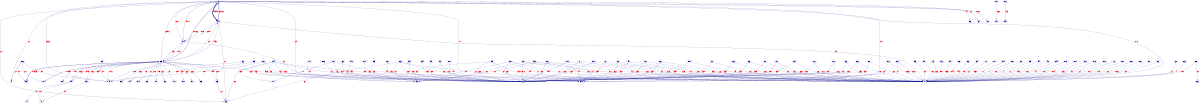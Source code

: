 // Ether Conversations using dot
digraph {
	graph [nodesep=0.8 ranksep=3 size="8!"]
	"01.00.5e.7f.ff.fa" [label=D1 color=darkblue fontcolor=darkblue]
	"d8.9d.67.1c.5d.fc" [label=D2 color=darkblue fontcolor=darkblue]
	"08.00.27.cb.e1.64" [label=D3 color=darkblue fontcolor=darkblue]
	"33.33.ff.55.9f.20" [label=D4 color=darkblue fontcolor=darkblue]
	"00.0c.29.0b.a9.1b" [label=D5 color=darkblue fontcolor=darkblue]
	"00.50.56.b1.13.e0" [label=D6 color=darkblue fontcolor=darkblue]
	"01.00.5e.40.04.3f" [label=D7 color=darkblue fontcolor=darkblue]
	"01.00.5e.00.00.fb" [label=D8 color=darkblue fontcolor=darkblue]
	"01.00.5e.00.00.02" [label=D9 color=darkblue fontcolor=darkblue]
	"33.33.ff.a7.b6.5c" [label=D10 color=darkblue fontcolor=darkblue]
	"33.33.00.00.00.fb" [label=D11 color=darkblue fontcolor=darkblue]
	"33.33.ff.9b.63.56" [label=D12 color=darkblue fontcolor=darkblue]
	"33.33.ff.00.00.01" [label=D13 color=darkblue fontcolor=darkblue]
	"a0.1d.48.b9.5b.2c" [label=D14 color=darkblue fontcolor=darkblue]
	"00.80.66.06.ab.29" [label=D15 color=darkblue fontcolor=darkblue]
	"33.33.00.01.00.03" [label=D16 color=darkblue fontcolor=darkblue]
	"33.33.ff.25.30.41" [label=D17 color=darkblue fontcolor=darkblue]
	"00.1f.29.ed.3d.2c" [label=D18 color=darkblue fontcolor=darkblue]
	"00.0c.29.9b.63.56" [label=D19 color=darkblue fontcolor=darkblue]
	"00.05.1e.03.c8.9a" [label=D20 color=darkblue fontcolor=darkblue]
	"00.23.7d.00.15.c9" [label=D21 color=darkblue fontcolor=darkblue]
	"d8.9d.67.1c.5f.24" [label=D22 color=darkblue fontcolor=darkblue]
	"33.33.ff.49.23.b6" [label=D23 color=darkblue fontcolor=darkblue]
	"01.00.5e.00.00.01" [label=D24 color=darkblue fontcolor=darkblue]
	"00.18.fe.35.22.0d" [label=D25 color=darkblue fontcolor=darkblue]
	"d4.85.64.5d.80.d8" [label=D26 color=darkblue fontcolor=darkblue]
	"3c.4a.92.75.0c.5a" [label=D27 color=darkblue fontcolor=darkblue]
	"00.50.56.b1.13.e2" [label=D28 color=darkblue fontcolor=darkblue]
	"3c.4a.92.74.de.ec" [label=D29 color=darkblue fontcolor=darkblue]
	"40.a8.f0.23.77.f5" [label=D30 color=darkblue fontcolor=darkblue]
	"d8.d3.85.f9.c8.f8" [label=D31 color=darkblue fontcolor=darkblue]
	"94.57.a5.c4.5c.29" [label=D32 color=darkblue fontcolor=darkblue]
	"9c.97.26.25.30.38" [label=D33 color=darkblue fontcolor=darkblue]
	"3c.d9.2b.0c.58.10" [label=D34 color=darkblue fontcolor=darkblue]
	"d8.9d.67.1c.8d.84" [label=D35 color=darkblue fontcolor=darkblue]
	"00.26.55.21.34.58" [label=D36 color=darkblue fontcolor=darkblue]
	"d8.9d.67.1c.7c.dc" [label=D37 color=darkblue fontcolor=darkblue]
	"c8.cb.b8.c8.b8.f8" [label=D38 color=darkblue fontcolor=darkblue]
	"00.14.38.7f.04.84" [label=D39 color=darkblue fontcolor=darkblue]
	"8c.dc.d4.9a.d4.60" [label=D40 color=darkblue fontcolor=darkblue]
	"01.14.c2.44.1e.cc" [label=D41 color=darkblue fontcolor=darkblue]
	"3c.d9.2b.0b.c1.0a" [label=D42 color=darkblue fontcolor=darkblue]
	"3c.d9.2b.09.8e.c6" [label=D43 color=darkblue fontcolor=darkblue]
	"00.e0.4c.68.04.2f" [label=D44 color=darkblue fontcolor=darkblue]
	"3c.d9.2b.0b.c0.c6" [label=D45 color=darkblue fontcolor=darkblue]
	"68.b5.99.b1.75.94" [label=D46 color=darkblue fontcolor=darkblue]
	"00.50.56.b8.6c.c3" [label=D47 color=darkblue fontcolor=darkblue]
	"9e.97.26.25.30.41" [label=D48 color=darkblue fontcolor=darkblue]
	"00.50.56.bb.25.c2" [label=D49 color=darkblue fontcolor=darkblue]
	"3c.d9.2b.0b.dc.5a" [label=D50 color=darkblue fontcolor=darkblue]
	"3c.d9.2b.0b.dc.62" [label=D51 color=darkblue fontcolor=darkblue]
	"00.04.f2.84.be.74" [label=D52 color=darkblue fontcolor=darkblue]
	"d8.9d.67.1b.2b.f8" [label=D53 color=darkblue fontcolor=darkblue]
	"e8.39.35.eb.59.02" [label=D54 color=darkblue fontcolor=darkblue]
	"33.33.00.01.00.02" [label=D55 color=darkblue fontcolor=darkblue]
	"d8.9d.67.1c.f1.3c" [label=D56 color=darkblue fontcolor=darkblue]
	"f0.1f.af.49.23.b6" [label=D57 color=darkblue fontcolor=darkblue]
	"3c.d9.2b.0b.4c.20" [label=D58 color=darkblue fontcolor=darkblue]
	"01.00.5e.40.06.69" [label=D59 color=darkblue fontcolor=darkblue]
	"c8.cb.b8.cc.d2.2a" [label=D60 color=darkblue fontcolor=darkblue]
	"3c.4a.92.75.b5.ec" [label=D61 color=darkblue fontcolor=darkblue]
	"33.33.ff.e0.ce.61" [label=D62 color=darkblue fontcolor=darkblue]
	"33.33.00.00.00.16" [label=D63 color=darkblue fontcolor=darkblue]
	"33.33.ff.25.30.38" [label=D64 color=darkblue fontcolor=darkblue]
	"dc.4a.3e.d7.ac.ac" [label=D65 color=darkblue fontcolor=darkblue]
	"d8.9d.67.1c.9a.b0" [label=D66 color=darkblue fontcolor=darkblue]
	"3c.d9.2b.0b.4c.18" [label=D67 color=darkblue fontcolor=darkblue]
	"33.33.00.00.00.02" [label=D68 color=darkblue fontcolor=darkblue]
	"00.24.81.05.a8.6e" [label=D69 color=darkblue fontcolor=darkblue]
	"30.8d.99.aa.9c.67" [label=D70 color=darkblue fontcolor=darkblue]
	"d4.85.64.5d.40.30" [label=D71 color=darkblue fontcolor=darkblue]
	"33.33.00.00.00.01" [label=D72 color=darkblue fontcolor=darkblue]
	"00.23.47.3a.4a.80" [label=D73 color=darkblue fontcolor=darkblue]
	"ff.ff.ff.ff.ff.ff" [label=D74 color=darkblue fontcolor=darkblue]
	"00.50.56.a3.66.8e" [label=D75 color=darkblue fontcolor=darkblue]
	"33.33.ff.f3.05.e8" [label=D76 color=darkblue fontcolor=darkblue]
	"33.33.ff.42.aa.98" [label=D77 color=darkblue fontcolor=darkblue]
	"00.50.56.b1.03.00" [label=D78 color=darkblue fontcolor=darkblue]
	"00.15.60.aa.fb.2e" [label=D79 color=darkblue fontcolor=darkblue]
	"33.33.00.00.00.0c" [label=D80 color=darkblue fontcolor=darkblue]
	"2c.44.fd.7b.7c.a4" [label=D81 color=darkblue fontcolor=darkblue]
	"00.23.7d.00.15.c8" [label=D82 color=darkblue fontcolor=darkblue]
	"3c.d9.2b.09.8e.be" [label=D83 color=darkblue fontcolor=darkblue]
	"00.50.56.97.75.44" [label=D84 color=darkblue fontcolor=darkblue]
	"3c.d9.2b.0c.43.66" [label=D85 color=darkblue fontcolor=darkblue]
	"33.33.ff.b9.5b.2c" [label=D86 color=darkblue fontcolor=darkblue]
	"d4.85.64.5d.4d.f0" [label=D87 color=darkblue fontcolor=darkblue]
	"d8.9d.67.1c.04.c0" [label=D88 color=darkblue fontcolor=darkblue]
	"3c.d9.2b.0c.58.18" [label=D89 color=darkblue fontcolor=darkblue]
	"09.00.09.00.00.67" [label=D90 color=darkblue fontcolor=darkblue]
	"3c.d9.2b.0b.c1.02" [label=D91 color=darkblue fontcolor=darkblue]
	"3c.d9.2b.0c.43.6e" [label=D92 color=darkblue fontcolor=darkblue]
	"d4.85.64.5d.5d.40" [label=D93 color=darkblue fontcolor=darkblue]
	"a0.b3.cc.1c.d4.60" [label=D94 color=darkblue fontcolor=darkblue]
	"e4.11.5b.b7.06.f8" [label=D95 color=darkblue fontcolor=darkblue]
	"28.92.4a.37.39.58" [label=D96 color=darkblue fontcolor=darkblue]
	"68.b5.99.6e.6f.44" [label=D97 color=darkblue fontcolor=darkblue]
	"00.50.56.a3.41.a3" [label=D98 color=darkblue fontcolor=darkblue]
	"00.17.08.5c.77.ad" [label=D99 color=darkblue fontcolor=darkblue]
	"00.19.bb.cb.24.74" [label=D100 color=darkblue fontcolor=darkblue]
	"38.ea.a7.aa.80.6a" [label=D101 color=darkblue fontcolor=darkblue]
	"01.00.5e.00.00.fc" [label=D102 color=darkblue fontcolor=darkblue]
	"d0.bf.9c.dc.90.d1" [label=D103 color=darkblue fontcolor=darkblue]
	"38.ea.a7.aa.7f.fe" [label=D104 color=darkblue fontcolor=darkblue]
	"3c.d9.2b.0b.c0.ce" [label=D105 color=darkblue fontcolor=darkblue]
	"7c.b2.1b.f5.82.d5" [label=D106 color=darkblue fontcolor=darkblue]
	"68.b5.99.6e.6f.3c" [label=D107 color=darkblue fontcolor=darkblue]
	"00.50.56.a6.02.d2" [label=D108 color=darkblue fontcolor=darkblue]
	"00.50.56.b1.02.ff" [label=D109 color=darkblue fontcolor=darkblue]
	"33.33.ff.55.54.c3" [label=D110 color=darkblue fontcolor=darkblue]
	"80.c1.6e.7a.80.60" [label=D111 color=darkblue fontcolor=darkblue]
	"00.50.56.a6.04.d8" [label=D112 color=darkblue fontcolor=darkblue]
	"e4.11.5b.a9.7e.94" [label=D113 color=darkblue fontcolor=darkblue]
	"e4.11.5b.b7.07.00" [label=D114 color=darkblue fontcolor=darkblue]
	"00.05.1e.03.c8.9c" [label=D115 color=darkblue fontcolor=darkblue]
	"80.c1.6e.7a.b1.30" [label=D116 color=darkblue fontcolor=darkblue]
	"d8.9d.67.1b.2b.f8" -> "ff.ff.ff.ff.ff.ff" [label=256 color=darkblue fontcolor=red labeldistance=0 penwidth=1.0001636687220852]
	"00.50.56.b1.03.00" -> "ff.ff.ff.ff.ff.ff" [label=1666 color=darkblue fontcolor=red labeldistance=0 penwidth=1.0010651253554452]
	"00.50.56.a6.02.d2" -> "ff.ff.ff.ff.ff.ff" [label=5896 color=darkblue fontcolor=red labeldistance=0 penwidth=1.003769495255525]
	"7c.b2.1b.f5.82.d5" -> "01.00.5e.40.04.3f" [label=600 color=darkblue fontcolor=red labeldistance=0 penwidth=1.0003835985673872]
	"08.00.27.cb.e1.64" -> "a0.1d.48.b9.5b.2c" [label=10948946 color=darkblue fontcolor=red labeldistance=0 penwidth=8.0]
	"00.26.55.21.34.58" -> "ff.ff.ff.ff.ff.ff" [label=64 color=darkblue fontcolor=red labeldistance=0 penwidth=1.0000409171805213]
	"9c.97.26.25.30.38" -> "33.33.ff.55.9f.20" [label=3182 color=darkblue fontcolor=red labeldistance=0 penwidth=1.0020343510690435]
	"c8.cb.b8.cc.d2.2a" -> "01.00.5e.7f.ff.fa" [label=3102 color=darkblue fontcolor=red labeldistance=0 penwidth=1.0019832045933919]
	"08.00.27.cb.e1.64" -> "33.33.ff.25.30.38" [label=86 color=darkblue fontcolor=red labeldistance=0 penwidth=1.0000549824613254]
	"00.50.56.b1.13.e0" -> "ff.ff.ff.ff.ff.ff" [label=3185 color=darkblue fontcolor=red labeldistance=0 penwidth=1.0020362690618805]
	"00.04.f2.84.be.74" -> "ff.ff.ff.ff.ff.ff" [label=14464 color=darkblue fontcolor=red labeldistance=0 penwidth=1.0092472827978145]
	"a0.1d.48.b9.5b.2c" -> "08.00.27.cb.e1.64" [label=3811512 color=darkblue fontcolor=red labeldistance=0 penwidth=3.436817571298644]
	"40.a8.f0.23.77.f5" -> "33.33.00.01.00.03" [label=180 color=darkblue fontcolor=red labeldistance=0 penwidth=1.000115079570216]
	"d8.9d.67.1c.f1.3c" -> "ff.ff.ff.ff.ff.ff" [label=3938 color=darkblue fontcolor=red labeldistance=0 penwidth=1.0025176852639515]
	"e8.39.35.eb.59.02" -> "33.33.00.01.00.02" [label=1330 color=darkblue fontcolor=red labeldistance=0 penwidth=1.0008503101577084]
	"3c.4a.92.74.de.ec" -> "ff.ff.ff.ff.ff.ff" [label=19310 color=darkblue fontcolor=red labeldistance=0 penwidth=1.012345480560412]
	"3c.4a.92.74.de.ec" -> "01.00.5e.00.00.fc" [label=284 color=darkblue fontcolor=red labeldistance=0 penwidth=1.0001815699885632]
	"d4.85.64.5d.5d.40" -> "ff.ff.ff.ff.ff.ff" [label=64 color=darkblue fontcolor=red labeldistance=0 penwidth=1.0000409171805213]
	"9c.97.26.25.30.38" -> "08.00.27.cb.e1.64" [label=262913 color=darkblue fontcolor=red labeldistance=0 penwidth=1.168088416912459]
	"d8.9d.67.1b.2b.f8" -> "01.00.5e.00.00.fc" [label=158 color=darkblue fontcolor=red labeldistance=0 penwidth=1.000101014289412]
	"00.50.56.bb.25.c2" -> "33.33.00.01.00.02" [label=3875 color=darkblue fontcolor=red labeldistance=0 penwidth=1.0024774074143759]
	"d4.85.64.5d.4d.f0" -> "ff.ff.ff.ff.ff.ff" [label=128 color=darkblue fontcolor=red labeldistance=0 penwidth=1.0000818343610427]
	"d0.bf.9c.dc.90.d1" -> "ff.ff.ff.ff.ff.ff" [label=494 color=darkblue fontcolor=red labeldistance=0 penwidth=1.0003158294871488]
	"3c.d9.2b.0b.dc.62" -> "33.33.00.01.00.02" [label=1463 color=darkblue fontcolor=red labeldistance=0 penwidth=1.0009353411734792]
	"9c.97.26.25.30.38" -> "01.00.5e.40.06.69" [label=2413345 color=darkblue fontcolor=red labeldistance=0 penwidth=2.5429261410185053]
	"80.c1.6e.7a.b1.30" -> "ff.ff.ff.ff.ff.ff" [label=192 color=darkblue fontcolor=red labeldistance=0 penwidth=1.0001227515415638]
	"a0.1d.48.b9.5b.2c" -> "ff.ff.ff.ff.ff.ff" [label=240 color=darkblue fontcolor=red labeldistance=0 penwidth=1.000153439426955]
	"c8.cb.b8.cc.d2.2a" -> "33.33.00.01.00.02" [label=1463 color=darkblue fontcolor=red labeldistance=0 penwidth=1.0009353411734792]
	"00.50.56.bb.25.c2" -> "33.33.00.01.00.03" [label=546 color=darkblue fontcolor=red labeldistance=0 penwidth=1.0003490746963224]
	"38.ea.a7.aa.7f.fe" -> "33.33.00.01.00.02" [label=1441 color=darkblue fontcolor=red labeldistance=0 penwidth=1.0009212758926749]
	"00.0c.29.9b.63.56" -> "a0.1d.48.b9.5b.2c" [label=60180 color=darkblue fontcolor=red labeldistance=0 penwidth=1.0384749363089378]
	"9c.97.26.25.30.38" -> "dc.4a.3e.d7.ac.ac" [label=7909 color=darkblue fontcolor=red labeldistance=0 penwidth=1.0050564684491092]
	"e4.11.5b.b7.06.f8" -> "01.00.5e.00.00.fc" [label=140 color=darkblue fontcolor=red labeldistance=0 penwidth=1.0000895063323902]
	"08.00.27.cb.e1.64" -> "33.33.00.00.00.16" [label=810 color=darkblue fontcolor=red labeldistance=0 penwidth=1.0005178580659728]
	"d8.9d.67.1c.9a.b0" -> "33.33.00.01.00.02" [label=3381 color=darkblue fontcolor=red labeldistance=0 penwidth=1.002161577927227]
	"00.50.56.bb.25.c2" -> "01.00.5e.00.00.fc" [label=426 color=darkblue fontcolor=red labeldistance=0 penwidth=1.000272354982845]
	"00.50.56.b1.02.ff" -> "ff.ff.ff.ff.ff.ff" [label=4194 color=darkblue fontcolor=red labeldistance=0 penwidth=1.0026813539860366]
	"9c.97.26.25.30.38" -> "33.33.ff.b9.5b.2c" [label=6364 color=darkblue fontcolor=red labeldistance=0 penwidth=1.0040687021380872]
	"94.57.a5.c4.5c.29" -> "ff.ff.ff.ff.ff.ff" [label=64 color=darkblue fontcolor=red labeldistance=0 penwidth=1.0000409171805213]
	"08.00.27.cb.e1.64" -> "33.33.00.00.00.0c" [label=108373 color=darkblue fontcolor=red labeldistance=0 penwidth=1.0692862125724247]
	"08.00.27.cb.e1.64" -> "ff.ff.ff.ff.ff.ff" [label=1275 color=darkblue fontcolor=red labeldistance=0 penwidth=1.0008151469556978]
	"3c.4a.92.74.de.ec" -> "33.33.00.01.00.02" [label=3381 color=darkblue fontcolor=red labeldistance=0 penwidth=1.002161577927227]
	"00.23.7d.00.15.c9" -> "01.14.c2.44.1e.cc" [label=43680 color=darkblue fontcolor=red labeldistance=0 penwidth=1.0279259757057895]
	"80.c1.6e.7a.80.60" -> "ff.ff.ff.ff.ff.ff" [label=1212 color=darkblue fontcolor=red labeldistance=0 penwidth=1.0007748691061222]
	"d8.9d.67.1c.8d.84" -> "33.33.00.01.00.02" [label=3381 color=darkblue fontcolor=red labeldistance=0 penwidth=1.002161577927227]
	"2c.44.fd.7b.7c.a4" -> "33.33.00.01.00.02" [label=3381 color=darkblue fontcolor=red labeldistance=0 penwidth=1.002161577927227]
	"00.50.56.b1.13.e2" -> "33.33.00.01.00.02" [label=3507 color=darkblue fontcolor=red labeldistance=0 penwidth=1.0022421336263783]
	"3c.d9.2b.0c.58.10" -> "33.33.00.01.00.02" [label=3381 color=darkblue fontcolor=red labeldistance=0 penwidth=1.002161577927227]
	"9c.97.26.25.30.38" -> "01.00.5e.40.04.3f" [label=1173290 color=darkblue fontcolor=red labeldistance=0 penwidth=1.7501206052162464]
	"00.50.56.bb.25.c2" -> "33.33.00.00.00.16" [label=376 color=darkblue fontcolor=red labeldistance=0 penwidth=1.0002403884355626]
	"00.23.47.3a.4a.80" -> "09.00.09.00.00.67" [label=2486 color=darkblue fontcolor=red labeldistance=0 penwidth=1.0015893767308743]
	"9c.97.26.25.30.38" -> "33.33.ff.42.aa.98" [label=3096 color=darkblue fontcolor=red labeldistance=0 penwidth=1.001979368607718]
	"00.50.56.b1.02.ff" -> "33.33.00.01.00.02" [label=3507 color=darkblue fontcolor=red labeldistance=0 penwidth=1.0022421336263783]
	"f0.1f.af.49.23.b6" -> "01.00.5e.00.00.fb" [label=424 color=darkblue fontcolor=red labeldistance=0 penwidth=1.0002710763209537]
	"7c.b2.1b.f5.82.d5" -> "01.00.5e.7f.ff.fa" [label=420 color=darkblue fontcolor=red labeldistance=0 penwidth=1.000268518997171]
	"08.00.27.cb.e1.64" -> "01.00.5e.00.00.02" [label=360 color=darkblue fontcolor=red labeldistance=0 penwidth=1.0002301591404323]
	"68.b5.99.6e.6f.3c" -> "ff.ff.ff.ff.ff.ff" [label=5422 color=darkblue fontcolor=red labeldistance=0 penwidth=1.0034664523872892]
	"00.18.fe.35.22.0d" -> "ff.ff.ff.ff.ff.ff" [label=1792 color=darkblue fontcolor=red labeldistance=0 penwidth=1.0011456810545964]
	"d8.9d.67.1c.7c.dc" -> "33.33.00.01.00.03" [label=180 color=darkblue fontcolor=red labeldistance=0 penwidth=1.000115079570216]
	"00.15.60.aa.fb.2e" -> "ff.ff.ff.ff.ff.ff" [label=877 color=darkblue fontcolor=red labeldistance=0 penwidth=1.000560693239331]
	"3c.d9.2b.09.8e.be" -> "ff.ff.ff.ff.ff.ff" [label=686 color=darkblue fontcolor=red labeldistance=0 penwidth=1.0004385810287126]
	"e4.11.5b.b7.06.f8" -> "33.33.00.01.00.02" [label=3297 color=darkblue fontcolor=red labeldistance=0 penwidth=1.0021078741277927]
	"08.00.27.cb.e1.64" -> "9c.97.26.25.30.38" [label=1827765 color=darkblue fontcolor=red labeldistance=0 penwidth=2.168546725867494]
	"00.50.56.97.75.44" -> "01.00.5e.00.00.fc" [label=864 color=darkblue fontcolor=red labeldistance=0 penwidth=1.0005523819370377]
	"dc.4a.3e.d7.ac.ac" -> "33.33.00.00.00.16" [label=780 color=darkblue fontcolor=red labeldistance=0 penwidth=1.0004986781376033]
	"28.92.4a.37.39.58" -> "01.00.5e.7f.ff.fa" [label=3102 color=darkblue fontcolor=red labeldistance=0 penwidth=1.0019832045933919]
	"9c.97.26.25.30.38" -> "33.33.ff.9b.63.56" [label=6450 color=darkblue fontcolor=red labeldistance=0 penwidth=1.0041236845994126]
	"30.8d.99.aa.9c.67" -> "ff.ff.ff.ff.ff.ff" [label=64 color=darkblue fontcolor=red labeldistance=0 penwidth=1.0000409171805213]
	"00.05.1e.03.c8.9a" -> "ff.ff.ff.ff.ff.ff" [label=10176 color=darkblue fontcolor=red labeldistance=0 penwidth=1.0065058317028872]
	"68.b5.99.b1.75.94" -> "ff.ff.ff.ff.ff.ff" [label=25271 color=darkblue fontcolor=red labeldistance=0 penwidth=1.016156532327404]
	"9c.97.26.25.30.38" -> "a0.1d.48.b9.5b.2c" [label=6842 color=darkblue fontcolor=red labeldistance=0 penwidth=1.0043743023301055]
	"9e.97.26.25.30.41" -> "01.00.5e.7f.ff.fa" [label=8514 color=darkblue fontcolor=red labeldistance=0 penwidth=1.0054432636712247]
	"00.50.56.b1.13.e0" -> "33.33.00.01.00.02" [label=3507 color=darkblue fontcolor=red labeldistance=0 penwidth=1.0022421336263783]
	"d8.9d.67.1c.9a.b0" -> "ff.ff.ff.ff.ff.ff" [label=878 color=darkblue fontcolor=red labeldistance=0 penwidth=1.0005613325702767]
	"3c.d9.2b.0b.c1.0a" -> "33.33.00.01.00.02" [label=1463 color=darkblue fontcolor=red labeldistance=0 penwidth=1.0009353411734792]
	"9c.97.26.25.30.38" -> "33.33.ff.e0.ce.61" [label=3182 color=darkblue fontcolor=red labeldistance=0 penwidth=1.0020343510690435]
	"d8.9d.67.1c.04.c0" -> "33.33.00.01.00.02" [label=3381 color=darkblue fontcolor=red labeldistance=0 penwidth=1.002161577927227]
	"d4.85.64.5d.40.30" -> "ff.ff.ff.ff.ff.ff" [label=10350 color=darkblue fontcolor=red labeldistance=0 penwidth=1.0066170752874295]
	"a0.1d.48.b9.5b.2c" -> "00.0c.29.9b.63.56" [label=60180 color=darkblue fontcolor=red labeldistance=0 penwidth=1.0384749363089378]
	"00.50.56.bb.25.c2" -> "ff.ff.ff.ff.ff.ff" [label=1920 color=darkblue fontcolor=red labeldistance=0 penwidth=1.0012275154156391]
	"00.50.56.a3.66.8e" -> "01.00.5e.00.00.fc" [label=864 color=darkblue fontcolor=red labeldistance=0 penwidth=1.0005523819370377]
	"d8.9d.67.1c.7c.dc" -> "01.00.5e.00.00.fc" [label=140 color=darkblue fontcolor=red labeldistance=0 penwidth=1.0000895063323902]
	"e4.11.5b.b7.07.00" -> "33.33.00.01.00.02" [label=1463 color=darkblue fontcolor=red labeldistance=0 penwidth=1.0009353411734792]
	"3c.d9.2b.0b.c1.02" -> "ff.ff.ff.ff.ff.ff" [label=1600 color=darkblue fontcolor=red labeldistance=0 penwidth=1.0010229295130326]
	"00.0c.29.9b.63.56" -> "9c.97.26.25.30.38" [label=17189 color=darkblue fontcolor=red labeldistance=0 penwidth=1.0109894596246982]
	"3c.4a.92.75.0c.5a" -> "ff.ff.ff.ff.ff.ff" [label=10158 color=darkblue fontcolor=red labeldistance=0 penwidth=1.0064943237458657]
	"00.17.08.5c.77.ad" -> "ff.ff.ff.ff.ff.ff" [label=1132 color=darkblue fontcolor=red labeldistance=0 penwidth=1.0007237226304706]
	"40.a8.f0.23.77.f5" -> "33.33.00.01.00.02" [label=3381 color=darkblue fontcolor=red labeldistance=0 penwidth=1.002161577927227]
	"00.50.56.a6.04.d8" -> "ff.ff.ff.ff.ff.ff" [label=1262 color=darkblue fontcolor=red labeldistance=0 penwidth=1.0008068356534043]
	"00.0c.29.9b.63.56" -> "33.33.00.01.00.02" [label=312 color=darkblue fontcolor=red labeldistance=0 penwidth=1.0001994712550413]
	"8c.dc.d4.9a.d4.60" -> "ff.ff.ff.ff.ff.ff" [label=21615 color=darkblue fontcolor=red labeldistance=0 penwidth=1.0138191383901245]
	"3c.d9.2b.0b.4c.20" -> "33.33.00.01.00.02" [label=1463 color=darkblue fontcolor=red labeldistance=0 penwidth=1.0009353411734792]
	"3c.d9.2b.0c.43.66" -> "33.33.00.01.00.02" [label=3381 color=darkblue fontcolor=red labeldistance=0 penwidth=1.002161577927227]
	"40.a8.f0.23.77.f5" -> "01.00.5e.00.00.fc" [label=140 color=darkblue fontcolor=red labeldistance=0 penwidth=1.0000895063323902]
	"c8.cb.b8.c8.b8.f8" -> "01.00.5e.7f.ff.fa" [label=3102 color=darkblue fontcolor=red labeldistance=0 penwidth=1.0019832045933919]
	"08.00.27.cb.e1.64" -> "00.0c.29.9b.63.56" [label=75712 color=darkblue fontcolor=red labeldistance=0 penwidth=1.0484050245567016]
	"00.14.38.7f.04.84" -> "ff.ff.ff.ff.ff.ff" [label=384 color=darkblue fontcolor=red labeldistance=0 penwidth=1.0002455030831279]
	"00.23.7d.00.15.c8" -> "ff.ff.ff.ff.ff.ff" [label=64 color=darkblue fontcolor=red labeldistance=0 penwidth=1.0000409171805213]
	"9c.97.26.25.30.38" -> "00.0c.29.9b.63.56" [label=5037 color=darkblue fontcolor=red labeldistance=0 penwidth=1.0032203099732158]
	"d4.85.64.5d.80.d8" -> "ff.ff.ff.ff.ff.ff" [label=128 color=darkblue fontcolor=red labeldistance=0 penwidth=1.0000818343610427]
	"9c.97.26.25.30.38" -> "01.00.5e.7f.ff.fa" [label=18173 color=darkblue fontcolor=red labeldistance=0 penwidth=1.011618561275213]
	"00.19.bb.cb.24.74" -> "33.33.ff.a7.b6.5c" [label=270 color=darkblue fontcolor=red labeldistance=0 penwidth=1.0001726193553242]
	"9c.97.26.25.30.38" -> "33.33.ff.25.30.41" [label=6364 color=darkblue fontcolor=red labeldistance=0 penwidth=1.0040687021380872]
	"3c.d9.2b.0c.58.10" -> "ff.ff.ff.ff.ff.ff" [label=686 color=darkblue fontcolor=red labeldistance=0 penwidth=1.0004385810287126]
	"3c.d9.2b.0c.43.6e" -> "33.33.00.01.00.02" [label=1330 color=darkblue fontcolor=red labeldistance=0 penwidth=1.0008503101577084]
	"00.05.1e.03.c8.9c" -> "ff.ff.ff.ff.ff.ff" [label=3456 color=darkblue fontcolor=red labeldistance=0 penwidth=1.0022095277481504]
	"3c.d9.2b.0b.c0.c6" -> "ff.ff.ff.ff.ff.ff" [label=8686 color=darkblue fontcolor=red labeldistance=0 penwidth=1.0055532285938755]
	"d8.9d.67.1c.5f.24" -> "ff.ff.ff.ff.ff.ff" [label=558 color=darkblue fontcolor=red labeldistance=0 penwidth=1.0003567466676702]
	"00.80.66.06.ab.29" -> "ff.ff.ff.ff.ff.ff" [label=12702 color=darkblue fontcolor=red labeldistance=0 penwidth=1.0081207816715874]
	"9c.97.26.25.30.38" -> "33.33.ff.f3.05.e8" [label=3182 color=darkblue fontcolor=red labeldistance=0 penwidth=1.0020343510690435]
	"9c.97.26.25.30.38" -> "01.00.5e.00.00.01" [label=2400 color=darkblue fontcolor=red labeldistance=0 penwidth=1.001534394269549]
	"3c.d9.2b.0b.dc.5a" -> "ff.ff.ff.ff.ff.ff" [label=16494 color=darkblue fontcolor=red labeldistance=0 penwidth=1.0105451246174746]
	"3c.d9.2b.09.8e.be" -> "33.33.00.01.00.02" [label=3381 color=darkblue fontcolor=red labeldistance=0 penwidth=1.002161577927227]
	"d8.9d.67.1c.04.c0" -> "ff.ff.ff.ff.ff.ff" [label=942 color=darkblue fontcolor=red labeldistance=0 penwidth=1.000602249750798]
	"28.92.4a.37.39.58" -> "33.33.00.01.00.02" [label=1463 color=darkblue fontcolor=red labeldistance=0 penwidth=1.0009353411734792]
	"9c.97.26.25.30.38" -> "00.e0.4c.68.04.2f" [label=95793 color=darkblue fontcolor=red labeldistance=0 penwidth=1.061243429276206]
	"00.24.81.05.a8.6e" -> "ff.ff.ff.ff.ff.ff" [label=750 color=darkblue fontcolor=red labeldistance=0 penwidth=1.000479498209234]
	"dc.4a.3e.d7.ac.ac" -> "9c.97.26.25.30.38" [label=13812 color=darkblue fontcolor=red labeldistance=0 penwidth=1.0088304390212537]
	"e4.11.5b.b7.06.f8" -> "ff.ff.ff.ff.ff.ff" [label=1678 color=darkblue fontcolor=red labeldistance=0 penwidth=1.001072797326793]
	"3c.d9.2b.09.8e.c6" -> "33.33.00.01.00.02" [label=1330 color=darkblue fontcolor=red labeldistance=0 penwidth=1.0008503101577084]
	"40.a8.f0.23.77.f5" -> "ff.ff.ff.ff.ff.ff" [label=727 color=darkblue fontcolor=red labeldistance=0 penwidth=1.0004647935974842]
	"3c.d9.2b.0b.c0.ce" -> "33.33.00.01.00.02" [label=1463 color=darkblue fontcolor=red labeldistance=0 penwidth=1.0009353411734792]
	"2c.44.fd.7b.7c.a4" -> "ff.ff.ff.ff.ff.ff" [label=622 color=darkblue fontcolor=red labeldistance=0 penwidth=1.0003976638481915]
	"d8.9d.67.1b.2b.f8" -> "33.33.00.01.00.02" [label=3864 color=darkblue fontcolor=red labeldistance=0 penwidth=1.0024703747739736]
	"a0.1d.48.b9.5b.2c" -> "9c.97.26.25.30.38" [label=19456 color=darkblue fontcolor=red labeldistance=0 penwidth=1.0124388228784762]
	"a0.b3.cc.1c.d4.60" -> "ff.ff.ff.ff.ff.ff" [label=64 color=darkblue fontcolor=red labeldistance=0 penwidth=1.0000409171805213]
	"3c.4a.92.74.de.ec" -> "33.33.00.01.00.03" [label=364 color=darkblue fontcolor=red labeldistance=0 penwidth=1.0002327164642149]
	"a0.1d.48.b9.5b.2c" -> "33.33.00.00.00.16" [label=780 color=darkblue fontcolor=red labeldistance=0 penwidth=1.0004986781376033]
	"00.e0.4c.68.04.2f" -> "01.00.5e.00.00.fb" [label=1317 color=darkblue fontcolor=red labeldistance=0 penwidth=1.000841998855415]
	"d8.9d.67.1c.7c.dc" -> "ff.ff.ff.ff.ff.ff" [label=1815 color=darkblue fontcolor=red labeldistance=0 penwidth=1.0011603856663462]
	"d8.9d.67.1c.f1.3c" -> "33.33.00.01.00.02" [label=3234 color=darkblue fontcolor=red labeldistance=0 penwidth=1.002067596278217]
	"d8.9d.67.1b.2b.f8" -> "33.33.00.00.00.16" [label=564 color=darkblue fontcolor=red labeldistance=0 penwidth=1.000360582653344]
	"3c.d9.2b.0c.58.18" -> "33.33.00.01.00.02" [label=1596 color=darkblue fontcolor=red labeldistance=0 penwidth=1.00102037218925]
	"3c.d9.2b.0b.4c.18" -> "33.33.00.01.00.02" [label=3381 color=darkblue fontcolor=red labeldistance=0 penwidth=1.002161577927227]
	"08.00.27.cb.e1.64" -> "01.00.5e.00.00.fc" [label=2340 color=darkblue fontcolor=red labeldistance=0 penwidth=1.00149603441281]
	"08.00.27.cb.e1.64" -> "33.33.00.01.00.03" [label=540 color=darkblue fontcolor=red labeldistance=0 penwidth=1.0003452387106484]
	"00.50.56.97.75.44" -> "ff.ff.ff.ff.ff.ff" [label=18318 color=darkblue fontcolor=red labeldistance=0 penwidth=1.0117112642623318]
	"08.00.27.cb.e1.64" -> "01.00.5e.7f.ff.fa" [label=31335 color=darkblue fontcolor=red labeldistance=0 penwidth=1.0200334351817975]
	"d8.9d.67.1c.5d.fc" -> "33.33.00.01.00.02" [label=3381 color=darkblue fontcolor=red labeldistance=0 penwidth=1.002161577927227]
	"00.1f.29.ed.3d.2c" -> "ff.ff.ff.ff.ff.ff" [label=64 color=darkblue fontcolor=red labeldistance=0 penwidth=1.0000409171805213]
	"3c.4a.92.75.b5.ec" -> "ff.ff.ff.ff.ff.ff" [label=814 color=darkblue fontcolor=red labeldistance=0 penwidth=1.0005204153897553]
	"00.80.66.06.ab.29" -> "33.33.00.00.00.02" [label=132 color=darkblue fontcolor=red labeldistance=0 penwidth=1.0000843916848252]
	"f0.1f.af.49.23.b6" -> "9c.97.26.25.30.38" [label=25544 color=darkblue fontcolor=red labeldistance=0 penwidth=1.0163310696755652]
	"e4.11.5b.b7.06.f8" -> "33.33.00.01.00.03" [label=180 color=darkblue fontcolor=red labeldistance=0 penwidth=1.000115079570216]
	"68.b5.99.6e.6f.44" -> "33.33.00.01.00.02" [label=1463 color=darkblue fontcolor=red labeldistance=0 penwidth=1.0009353411734792]
	"d8.9d.67.1b.2b.f8" -> "33.33.00.01.00.03" [label=198 color=darkblue fontcolor=red labeldistance=0 penwidth=1.0001265875272378]
	"3c.d9.2b.0b.4c.18" -> "ff.ff.ff.ff.ff.ff" [label=3118 color=darkblue fontcolor=red labeldistance=0 penwidth=1.0019934338885221]
	"9c.97.26.25.30.38" -> "ff.ff.ff.ff.ff.ff" [label=49608 color=darkblue fontcolor=red labeldistance=0 penwidth=1.0317159295515752]
	"00.50.56.b8.6c.c3" -> "ff.ff.ff.ff.ff.ff" [label=18350 color=darkblue fontcolor=red labeldistance=0 penwidth=1.0117317228525924]
	"08.00.27.cb.e1.64" -> "33.33.00.01.00.02" [label=240 color=darkblue fontcolor=red labeldistance=0 penwidth=1.000153439426955]
	"08.00.27.cb.e1.64" -> "33.33.ff.00.00.01" [label=344 color=darkblue fontcolor=red labeldistance=0 penwidth=1.000219929845302]
	"00.e0.4c.68.04.2f" -> "9c.97.26.25.30.38" [label=81862 color=darkblue fontcolor=red labeldistance=0 penwidth=1.0523369098724207]
	"3c.4a.92.75.b5.ec" -> "33.33.00.01.00.02" [label=3381 color=darkblue fontcolor=red labeldistance=0 penwidth=1.002161577927227]
	"d8.9d.67.1c.5d.fc" -> "ff.ff.ff.ff.ff.ff" [label=439 color=darkblue fontcolor=red labeldistance=0 penwidth=1.0002806662851382]
	"d8.9d.67.1c.7c.dc" -> "33.33.00.01.00.02" [label=3276 color=darkblue fontcolor=red labeldistance=0 penwidth=1.0020944481779341]
	"e4.11.5b.a9.7e.94" -> "ff.ff.ff.ff.ff.ff" [label=12014 color=darkblue fontcolor=red labeldistance=0 penwidth=1.0076809219809835]
	"d8.9d.67.1c.8d.84" -> "ff.ff.ff.ff.ff.ff" [label=750 color=darkblue fontcolor=red labeldistance=0 penwidth=1.000479498209234]
	"00.50.56.b1.03.00" -> "33.33.00.01.00.02" [label=3507 color=darkblue fontcolor=red labeldistance=0 penwidth=1.0022421336263783]
	"c8.cb.b8.c8.b8.f8" -> "33.33.00.01.00.02" [label=1330 color=darkblue fontcolor=red labeldistance=0 penwidth=1.0008503101577084]
	"00.0c.29.0b.a9.1b" -> "ff.ff.ff.ff.ff.ff" [label=3822 color=darkblue fontcolor=red labeldistance=0 penwidth=1.0024435228742565]
	"00.50.56.bb.25.c2" -> "33.33.ff.a7.b6.5c" [label=1350 color=darkblue fontcolor=red labeldistance=0 penwidth=1.0008630967766212]
	"68.b5.99.6e.6f.3c" -> "33.33.00.01.00.02" [label=3381 color=darkblue fontcolor=red labeldistance=0 penwidth=1.002161577927227]
	"3c.d9.2b.0c.43.66" -> "ff.ff.ff.ff.ff.ff" [label=3182 color=darkblue fontcolor=red labeldistance=0 penwidth=1.0020343510690435]
	"3c.d9.2b.0b.c1.02" -> "33.33.00.01.00.02" [label=3381 color=darkblue fontcolor=red labeldistance=0 penwidth=1.002161577927227]
	"9c.97.26.25.30.38" -> "33.33.00.00.00.01" [label=762 color=darkblue fontcolor=red labeldistance=0 penwidth=1.0004871701805818]
	"9c.97.26.25.30.38" -> "33.33.ff.49.23.b6" [label=6364 color=darkblue fontcolor=red labeldistance=0 penwidth=1.0040687021380872]
	"9c.97.26.25.30.38" -> "f0.1f.af.49.23.b6" [label=3768 color=darkblue fontcolor=red labeldistance=0 penwidth=1.0024089990031917]
	"00.50.56.b1.13.e2" -> "ff.ff.ff.ff.ff.ff" [label=3164 color=darkblue fontcolor=red labeldistance=0 penwidth=1.002022843112022]
	"d8.9d.67.1c.5f.24" -> "33.33.00.01.00.02" [label=3255 color=darkblue fontcolor=red labeldistance=0 penwidth=1.0020810222280756]
	"00.e0.4c.68.04.2f" -> "33.33.00.00.00.fb" [label=137 color=darkblue fontcolor=red labeldistance=0 penwidth=1.0000875883395535]
	"00.19.bb.cb.24.74" -> "ff.ff.ff.ff.ff.ff" [label=494 color=darkblue fontcolor=red labeldistance=0 penwidth=1.0003158294871488]
	"00.19.bb.cb.24.74" -> "33.33.00.01.00.02" [label=3234 color=darkblue fontcolor=red labeldistance=0 penwidth=1.002067596278217]
	"00.50.56.a3.41.a3" -> "ff.ff.ff.ff.ff.ff" [label=4023 color=darkblue fontcolor=red labeldistance=0 penwidth=1.0025720283943313]
	"7c.b2.1b.f5.82.d5" -> "01.00.5e.00.00.02" [label=60 color=darkblue fontcolor=red labeldistance=0 penwidth=1.0000383598567386]
	"00.0c.29.0b.a9.1b" -> "33.33.00.01.00.02" [label=4200 color=darkblue fontcolor=red labeldistance=0 penwidth=1.0026851899717104]
	"7c.b2.1b.f5.82.d5" -> "01.00.5e.40.06.69" [label=180 color=darkblue fontcolor=red labeldistance=0 penwidth=1.000115079570216]
	"d8.d3.85.f9.c8.f8" -> "ff.ff.ff.ff.ff.ff" [label=640 color=darkblue fontcolor=red labeldistance=0 penwidth=1.000409171805213]
	"00.50.56.a6.02.d2" -> "33.33.00.01.00.02" [label=3318 color=darkblue fontcolor=red labeldistance=0 penwidth=1.0021213000776512]
	"00.50.56.a3.66.8e" -> "ff.ff.ff.ff.ff.ff" [label=22368 color=darkblue fontcolor=red labeldistance=0 penwidth=1.0143005545921955]
	"00.50.56.a6.04.d8" -> "33.33.00.01.00.02" [label=4080 color=darkblue fontcolor=red labeldistance=0 penwidth=1.0026084702582332]
	"9c.97.26.25.30.38" -> "33.33.ff.55.54.c3" [label=7740 color=darkblue fontcolor=red labeldistance=0 penwidth=1.0049484215192952]
	"38.ea.a7.aa.80.6a" -> "33.33.00.01.00.02" [label=1441 color=darkblue fontcolor=red labeldistance=0 penwidth=1.0009212758926749]
	"00.0c.29.9b.63.56" -> "08.00.27.cb.e1.64" [label=491174 color=darkblue fontcolor=red labeldistance=0 penwidth=1.3140227378964149]
}
